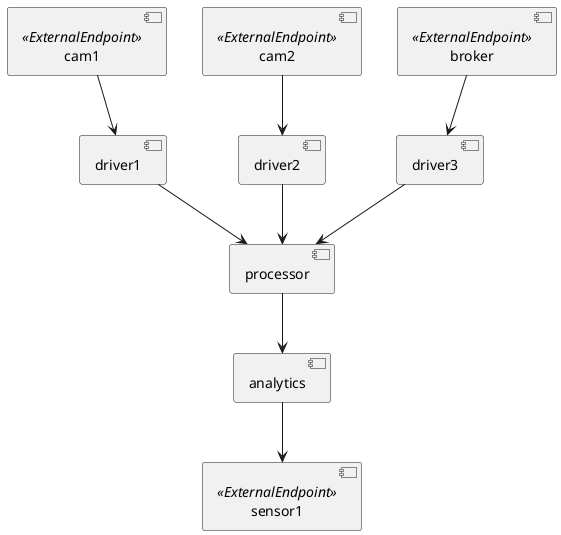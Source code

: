 @startuml
skinparam monochrome true

component analytics
component processor
component driver1
component driver2
component driver3
component sensor1 <<ExternalEndpoint>>
component cam1 <<ExternalEndpoint>>
component cam2 <<ExternalEndpoint>>
component broker <<ExternalEndpoint>>


cam1 --> driver1
cam2 --> driver2
broker --> driver3
driver1 --> processor
driver2 --> processor
driver3 --> processor
processor --> analytics
analytics --> sensor1

@enduml
